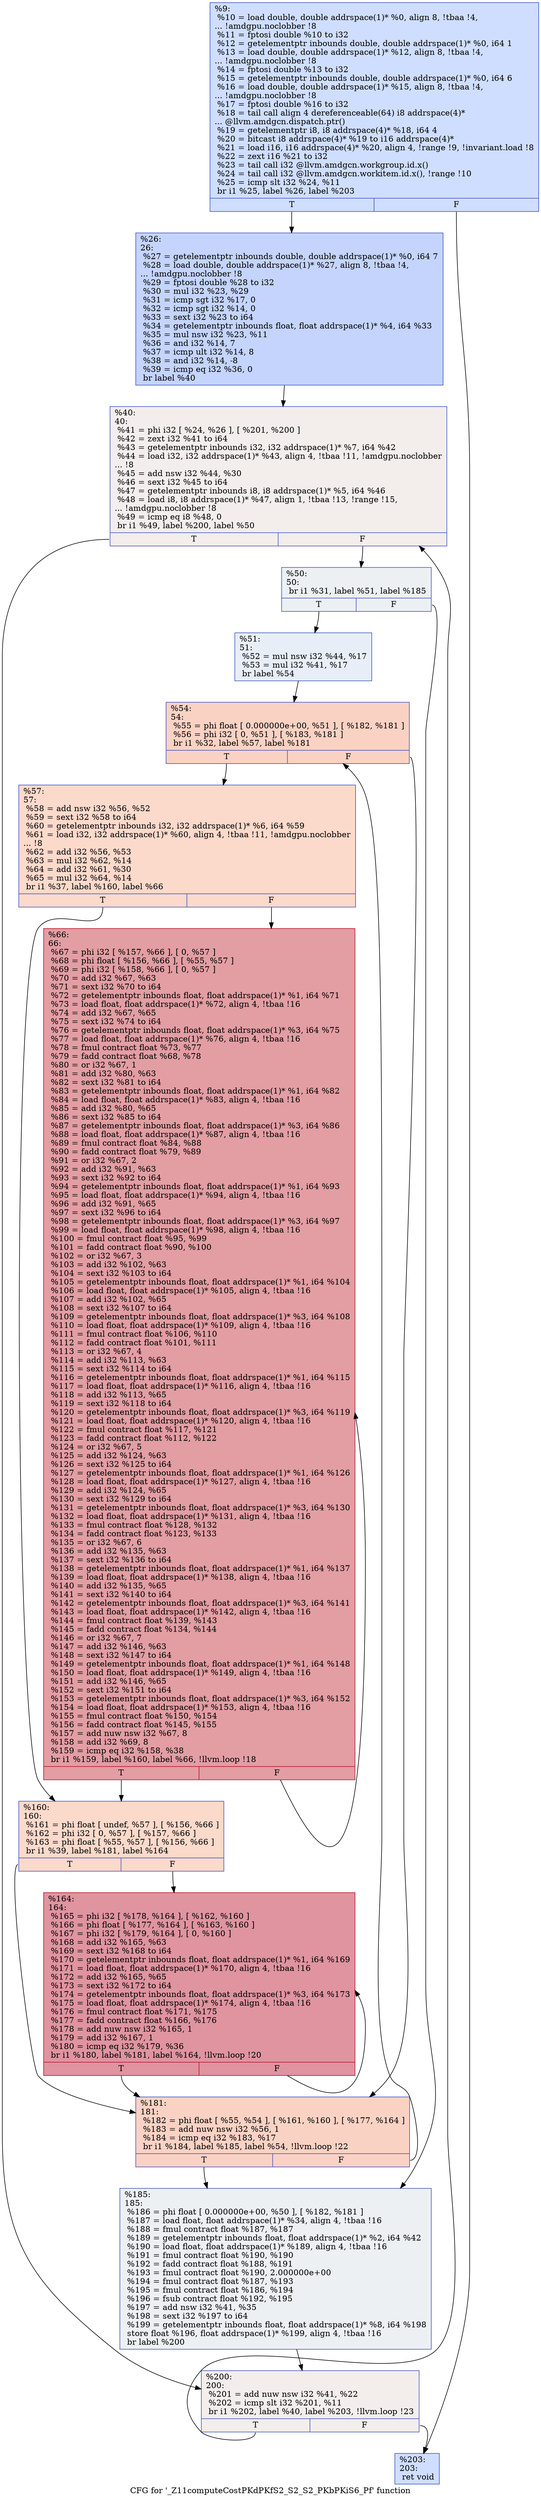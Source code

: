 digraph "CFG for '_Z11computeCostPKdPKfS2_S2_S2_PKbPKiS6_Pf' function" {
	label="CFG for '_Z11computeCostPKdPKfS2_S2_S2_PKbPKiS6_Pf' function";

	Node0x62c49e0 [shape=record,color="#3d50c3ff", style=filled, fillcolor="#93b5fe70",label="{%9:\l  %10 = load double, double addrspace(1)* %0, align 8, !tbaa !4,\l... !amdgpu.noclobber !8\l  %11 = fptosi double %10 to i32\l  %12 = getelementptr inbounds double, double addrspace(1)* %0, i64 1\l  %13 = load double, double addrspace(1)* %12, align 8, !tbaa !4,\l... !amdgpu.noclobber !8\l  %14 = fptosi double %13 to i32\l  %15 = getelementptr inbounds double, double addrspace(1)* %0, i64 6\l  %16 = load double, double addrspace(1)* %15, align 8, !tbaa !4,\l... !amdgpu.noclobber !8\l  %17 = fptosi double %16 to i32\l  %18 = tail call align 4 dereferenceable(64) i8 addrspace(4)*\l... @llvm.amdgcn.dispatch.ptr()\l  %19 = getelementptr i8, i8 addrspace(4)* %18, i64 4\l  %20 = bitcast i8 addrspace(4)* %19 to i16 addrspace(4)*\l  %21 = load i16, i16 addrspace(4)* %20, align 4, !range !9, !invariant.load !8\l  %22 = zext i16 %21 to i32\l  %23 = tail call i32 @llvm.amdgcn.workgroup.id.x()\l  %24 = tail call i32 @llvm.amdgcn.workitem.id.x(), !range !10\l  %25 = icmp slt i32 %24, %11\l  br i1 %25, label %26, label %203\l|{<s0>T|<s1>F}}"];
	Node0x62c49e0:s0 -> Node0x62c85e0;
	Node0x62c49e0:s1 -> Node0x62c8670;
	Node0x62c85e0 [shape=record,color="#3d50c3ff", style=filled, fillcolor="#7a9df870",label="{%26:\l26:                                               \l  %27 = getelementptr inbounds double, double addrspace(1)* %0, i64 7\l  %28 = load double, double addrspace(1)* %27, align 8, !tbaa !4,\l... !amdgpu.noclobber !8\l  %29 = fptosi double %28 to i32\l  %30 = mul i32 %23, %29\l  %31 = icmp sgt i32 %17, 0\l  %32 = icmp sgt i32 %14, 0\l  %33 = sext i32 %23 to i64\l  %34 = getelementptr inbounds float, float addrspace(1)* %4, i64 %33\l  %35 = mul nsw i32 %23, %11\l  %36 = and i32 %14, 7\l  %37 = icmp ult i32 %14, 8\l  %38 = and i32 %14, -8\l  %39 = icmp eq i32 %36, 0\l  br label %40\l}"];
	Node0x62c85e0 -> Node0x62c9090;
	Node0x62c9090 [shape=record,color="#3d50c3ff", style=filled, fillcolor="#e3d9d370",label="{%40:\l40:                                               \l  %41 = phi i32 [ %24, %26 ], [ %201, %200 ]\l  %42 = zext i32 %41 to i64\l  %43 = getelementptr inbounds i32, i32 addrspace(1)* %7, i64 %42\l  %44 = load i32, i32 addrspace(1)* %43, align 4, !tbaa !11, !amdgpu.noclobber\l... !8\l  %45 = add nsw i32 %44, %30\l  %46 = sext i32 %45 to i64\l  %47 = getelementptr inbounds i8, i8 addrspace(1)* %5, i64 %46\l  %48 = load i8, i8 addrspace(1)* %47, align 1, !tbaa !13, !range !15,\l... !amdgpu.noclobber !8\l  %49 = icmp eq i8 %48, 0\l  br i1 %49, label %200, label %50\l|{<s0>T|<s1>F}}"];
	Node0x62c9090:s0 -> Node0x62c91c0;
	Node0x62c9090:s1 -> Node0x62c9bd0;
	Node0x62c9bd0 [shape=record,color="#3d50c3ff", style=filled, fillcolor="#d6dce470",label="{%50:\l50:                                               \l  br i1 %31, label %51, label %185\l|{<s0>T|<s1>F}}"];
	Node0x62c9bd0:s0 -> Node0x62c9cd0;
	Node0x62c9bd0:s1 -> Node0x62c9d20;
	Node0x62c9cd0 [shape=record,color="#3d50c3ff", style=filled, fillcolor="#cbd8ee70",label="{%51:\l51:                                               \l  %52 = mul nsw i32 %44, %17\l  %53 = mul i32 %41, %17\l  br label %54\l}"];
	Node0x62c9cd0 -> Node0x62c9f80;
	Node0x62c9f80 [shape=record,color="#3d50c3ff", style=filled, fillcolor="#f4987a70",label="{%54:\l54:                                               \l  %55 = phi float [ 0.000000e+00, %51 ], [ %182, %181 ]\l  %56 = phi i32 [ 0, %51 ], [ %183, %181 ]\l  br i1 %32, label %57, label %181\l|{<s0>T|<s1>F}}"];
	Node0x62c9f80:s0 -> Node0x62cad20;
	Node0x62c9f80:s1 -> Node0x62caac0;
	Node0x62cad20 [shape=record,color="#3d50c3ff", style=filled, fillcolor="#f7a88970",label="{%57:\l57:                                               \l  %58 = add nsw i32 %56, %52\l  %59 = sext i32 %58 to i64\l  %60 = getelementptr inbounds i32, i32 addrspace(1)* %6, i64 %59\l  %61 = load i32, i32 addrspace(1)* %60, align 4, !tbaa !11, !amdgpu.noclobber\l... !8\l  %62 = add i32 %56, %53\l  %63 = mul i32 %62, %14\l  %64 = add i32 %61, %30\l  %65 = mul i32 %64, %14\l  br i1 %37, label %160, label %66\l|{<s0>T|<s1>F}}"];
	Node0x62cad20:s0 -> Node0x62c8be0;
	Node0x62cad20:s1 -> Node0x62c8c70;
	Node0x62c8c70 [shape=record,color="#b70d28ff", style=filled, fillcolor="#be242e70",label="{%66:\l66:                                               \l  %67 = phi i32 [ %157, %66 ], [ 0, %57 ]\l  %68 = phi float [ %156, %66 ], [ %55, %57 ]\l  %69 = phi i32 [ %158, %66 ], [ 0, %57 ]\l  %70 = add i32 %67, %63\l  %71 = sext i32 %70 to i64\l  %72 = getelementptr inbounds float, float addrspace(1)* %1, i64 %71\l  %73 = load float, float addrspace(1)* %72, align 4, !tbaa !16\l  %74 = add i32 %67, %65\l  %75 = sext i32 %74 to i64\l  %76 = getelementptr inbounds float, float addrspace(1)* %3, i64 %75\l  %77 = load float, float addrspace(1)* %76, align 4, !tbaa !16\l  %78 = fmul contract float %73, %77\l  %79 = fadd contract float %68, %78\l  %80 = or i32 %67, 1\l  %81 = add i32 %80, %63\l  %82 = sext i32 %81 to i64\l  %83 = getelementptr inbounds float, float addrspace(1)* %1, i64 %82\l  %84 = load float, float addrspace(1)* %83, align 4, !tbaa !16\l  %85 = add i32 %80, %65\l  %86 = sext i32 %85 to i64\l  %87 = getelementptr inbounds float, float addrspace(1)* %3, i64 %86\l  %88 = load float, float addrspace(1)* %87, align 4, !tbaa !16\l  %89 = fmul contract float %84, %88\l  %90 = fadd contract float %79, %89\l  %91 = or i32 %67, 2\l  %92 = add i32 %91, %63\l  %93 = sext i32 %92 to i64\l  %94 = getelementptr inbounds float, float addrspace(1)* %1, i64 %93\l  %95 = load float, float addrspace(1)* %94, align 4, !tbaa !16\l  %96 = add i32 %91, %65\l  %97 = sext i32 %96 to i64\l  %98 = getelementptr inbounds float, float addrspace(1)* %3, i64 %97\l  %99 = load float, float addrspace(1)* %98, align 4, !tbaa !16\l  %100 = fmul contract float %95, %99\l  %101 = fadd contract float %90, %100\l  %102 = or i32 %67, 3\l  %103 = add i32 %102, %63\l  %104 = sext i32 %103 to i64\l  %105 = getelementptr inbounds float, float addrspace(1)* %1, i64 %104\l  %106 = load float, float addrspace(1)* %105, align 4, !tbaa !16\l  %107 = add i32 %102, %65\l  %108 = sext i32 %107 to i64\l  %109 = getelementptr inbounds float, float addrspace(1)* %3, i64 %108\l  %110 = load float, float addrspace(1)* %109, align 4, !tbaa !16\l  %111 = fmul contract float %106, %110\l  %112 = fadd contract float %101, %111\l  %113 = or i32 %67, 4\l  %114 = add i32 %113, %63\l  %115 = sext i32 %114 to i64\l  %116 = getelementptr inbounds float, float addrspace(1)* %1, i64 %115\l  %117 = load float, float addrspace(1)* %116, align 4, !tbaa !16\l  %118 = add i32 %113, %65\l  %119 = sext i32 %118 to i64\l  %120 = getelementptr inbounds float, float addrspace(1)* %3, i64 %119\l  %121 = load float, float addrspace(1)* %120, align 4, !tbaa !16\l  %122 = fmul contract float %117, %121\l  %123 = fadd contract float %112, %122\l  %124 = or i32 %67, 5\l  %125 = add i32 %124, %63\l  %126 = sext i32 %125 to i64\l  %127 = getelementptr inbounds float, float addrspace(1)* %1, i64 %126\l  %128 = load float, float addrspace(1)* %127, align 4, !tbaa !16\l  %129 = add i32 %124, %65\l  %130 = sext i32 %129 to i64\l  %131 = getelementptr inbounds float, float addrspace(1)* %3, i64 %130\l  %132 = load float, float addrspace(1)* %131, align 4, !tbaa !16\l  %133 = fmul contract float %128, %132\l  %134 = fadd contract float %123, %133\l  %135 = or i32 %67, 6\l  %136 = add i32 %135, %63\l  %137 = sext i32 %136 to i64\l  %138 = getelementptr inbounds float, float addrspace(1)* %1, i64 %137\l  %139 = load float, float addrspace(1)* %138, align 4, !tbaa !16\l  %140 = add i32 %135, %65\l  %141 = sext i32 %140 to i64\l  %142 = getelementptr inbounds float, float addrspace(1)* %3, i64 %141\l  %143 = load float, float addrspace(1)* %142, align 4, !tbaa !16\l  %144 = fmul contract float %139, %143\l  %145 = fadd contract float %134, %144\l  %146 = or i32 %67, 7\l  %147 = add i32 %146, %63\l  %148 = sext i32 %147 to i64\l  %149 = getelementptr inbounds float, float addrspace(1)* %1, i64 %148\l  %150 = load float, float addrspace(1)* %149, align 4, !tbaa !16\l  %151 = add i32 %146, %65\l  %152 = sext i32 %151 to i64\l  %153 = getelementptr inbounds float, float addrspace(1)* %3, i64 %152\l  %154 = load float, float addrspace(1)* %153, align 4, !tbaa !16\l  %155 = fmul contract float %150, %154\l  %156 = fadd contract float %145, %155\l  %157 = add nuw nsw i32 %67, 8\l  %158 = add i32 %69, 8\l  %159 = icmp eq i32 %158, %38\l  br i1 %159, label %160, label %66, !llvm.loop !18\l|{<s0>T|<s1>F}}"];
	Node0x62c8c70:s0 -> Node0x62c8be0;
	Node0x62c8c70:s1 -> Node0x62c8c70;
	Node0x62c8be0 [shape=record,color="#3d50c3ff", style=filled, fillcolor="#f7a88970",label="{%160:\l160:                                              \l  %161 = phi float [ undef, %57 ], [ %156, %66 ]\l  %162 = phi i32 [ 0, %57 ], [ %157, %66 ]\l  %163 = phi float [ %55, %57 ], [ %156, %66 ]\l  br i1 %39, label %181, label %164\l|{<s0>T|<s1>F}}"];
	Node0x62c8be0:s0 -> Node0x62caac0;
	Node0x62c8be0:s1 -> Node0x62d0310;
	Node0x62d0310 [shape=record,color="#b70d28ff", style=filled, fillcolor="#b70d2870",label="{%164:\l164:                                              \l  %165 = phi i32 [ %178, %164 ], [ %162, %160 ]\l  %166 = phi float [ %177, %164 ], [ %163, %160 ]\l  %167 = phi i32 [ %179, %164 ], [ 0, %160 ]\l  %168 = add i32 %165, %63\l  %169 = sext i32 %168 to i64\l  %170 = getelementptr inbounds float, float addrspace(1)* %1, i64 %169\l  %171 = load float, float addrspace(1)* %170, align 4, !tbaa !16\l  %172 = add i32 %165, %65\l  %173 = sext i32 %172 to i64\l  %174 = getelementptr inbounds float, float addrspace(1)* %3, i64 %173\l  %175 = load float, float addrspace(1)* %174, align 4, !tbaa !16\l  %176 = fmul contract float %171, %175\l  %177 = fadd contract float %166, %176\l  %178 = add nuw nsw i32 %165, 1\l  %179 = add i32 %167, 1\l  %180 = icmp eq i32 %179, %36\l  br i1 %180, label %181, label %164, !llvm.loop !20\l|{<s0>T|<s1>F}}"];
	Node0x62d0310:s0 -> Node0x62caac0;
	Node0x62d0310:s1 -> Node0x62d0310;
	Node0x62caac0 [shape=record,color="#3d50c3ff", style=filled, fillcolor="#f4987a70",label="{%181:\l181:                                              \l  %182 = phi float [ %55, %54 ], [ %161, %160 ], [ %177, %164 ]\l  %183 = add nuw nsw i32 %56, 1\l  %184 = icmp eq i32 %183, %17\l  br i1 %184, label %185, label %54, !llvm.loop !22\l|{<s0>T|<s1>F}}"];
	Node0x62caac0:s0 -> Node0x62c9d20;
	Node0x62caac0:s1 -> Node0x62c9f80;
	Node0x62c9d20 [shape=record,color="#3d50c3ff", style=filled, fillcolor="#d6dce470",label="{%185:\l185:                                              \l  %186 = phi float [ 0.000000e+00, %50 ], [ %182, %181 ]\l  %187 = load float, float addrspace(1)* %34, align 4, !tbaa !16\l  %188 = fmul contract float %187, %187\l  %189 = getelementptr inbounds float, float addrspace(1)* %2, i64 %42\l  %190 = load float, float addrspace(1)* %189, align 4, !tbaa !16\l  %191 = fmul contract float %190, %190\l  %192 = fadd contract float %188, %191\l  %193 = fmul contract float %190, 2.000000e+00\l  %194 = fmul contract float %187, %193\l  %195 = fmul contract float %186, %194\l  %196 = fsub contract float %192, %195\l  %197 = add nsw i32 %41, %35\l  %198 = sext i32 %197 to i64\l  %199 = getelementptr inbounds float, float addrspace(1)* %8, i64 %198\l  store float %196, float addrspace(1)* %199, align 4, !tbaa !16\l  br label %200\l}"];
	Node0x62c9d20 -> Node0x62c91c0;
	Node0x62c91c0 [shape=record,color="#3d50c3ff", style=filled, fillcolor="#e3d9d370",label="{%200:\l200:                                              \l  %201 = add nuw nsw i32 %41, %22\l  %202 = icmp slt i32 %201, %11\l  br i1 %202, label %40, label %203, !llvm.loop !23\l|{<s0>T|<s1>F}}"];
	Node0x62c91c0:s0 -> Node0x62c9090;
	Node0x62c91c0:s1 -> Node0x62c8670;
	Node0x62c8670 [shape=record,color="#3d50c3ff", style=filled, fillcolor="#93b5fe70",label="{%203:\l203:                                              \l  ret void\l}"];
}
